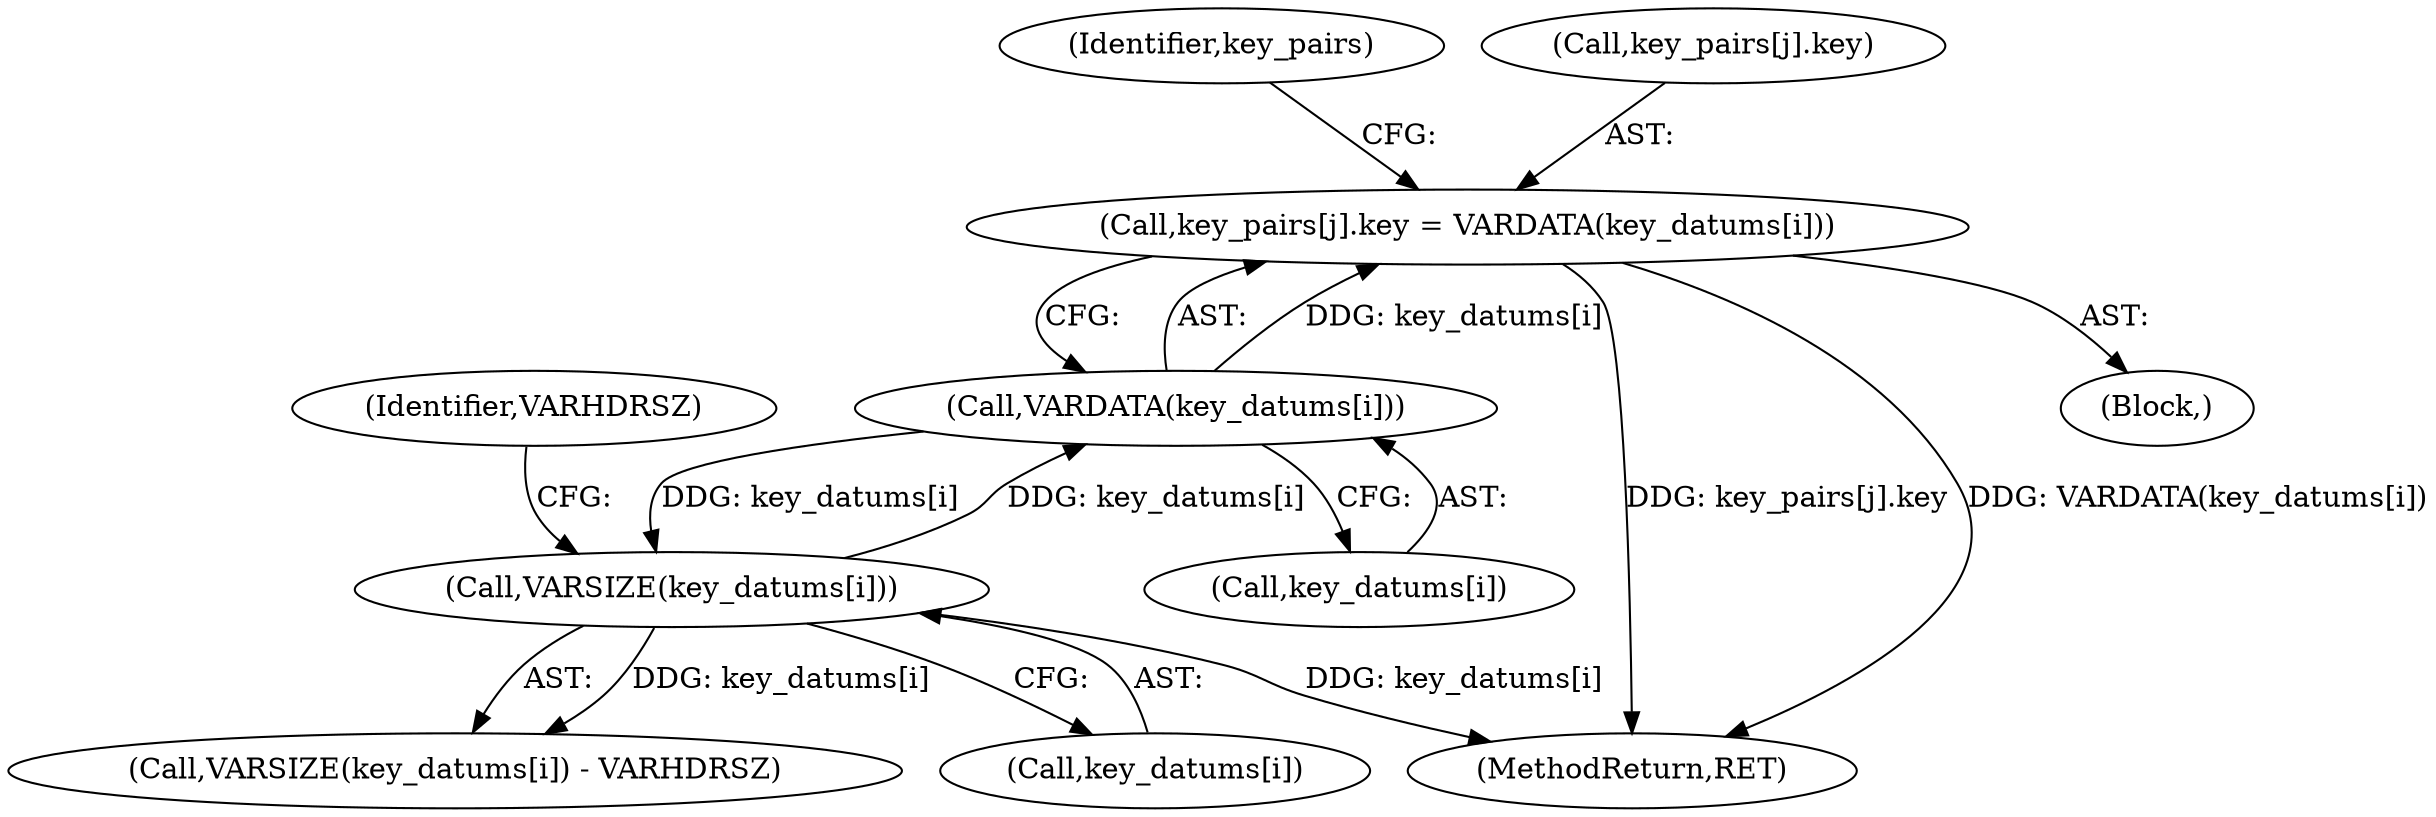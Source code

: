 digraph "0_postgres_31400a673325147e1205326008e32135a78b4d8a_3@array" {
"1000184" [label="(Call,key_pairs[j].key = VARDATA(key_datums[i]))"];
"1000190" [label="(Call,VARDATA(key_datums[i]))"];
"1000201" [label="(Call,VARSIZE(key_datums[i]))"];
"1000197" [label="(Identifier,key_pairs)"];
"1000185" [label="(Call,key_pairs[j].key)"];
"1000201" [label="(Call,VARSIZE(key_datums[i]))"];
"1000184" [label="(Call,key_pairs[j].key = VARDATA(key_datums[i]))"];
"1000200" [label="(Call,VARSIZE(key_datums[i]) - VARHDRSZ)"];
"1000202" [label="(Call,key_datums[i])"];
"1000205" [label="(Identifier,VARHDRSZ)"];
"1000246" [label="(MethodReturn,RET)"];
"1000183" [label="(Block,)"];
"1000191" [label="(Call,key_datums[i])"];
"1000190" [label="(Call,VARDATA(key_datums[i]))"];
"1000184" -> "1000183"  [label="AST: "];
"1000184" -> "1000190"  [label="CFG: "];
"1000185" -> "1000184"  [label="AST: "];
"1000190" -> "1000184"  [label="AST: "];
"1000197" -> "1000184"  [label="CFG: "];
"1000184" -> "1000246"  [label="DDG: key_pairs[j].key"];
"1000184" -> "1000246"  [label="DDG: VARDATA(key_datums[i])"];
"1000190" -> "1000184"  [label="DDG: key_datums[i]"];
"1000190" -> "1000191"  [label="CFG: "];
"1000191" -> "1000190"  [label="AST: "];
"1000201" -> "1000190"  [label="DDG: key_datums[i]"];
"1000190" -> "1000201"  [label="DDG: key_datums[i]"];
"1000201" -> "1000200"  [label="AST: "];
"1000201" -> "1000202"  [label="CFG: "];
"1000202" -> "1000201"  [label="AST: "];
"1000205" -> "1000201"  [label="CFG: "];
"1000201" -> "1000246"  [label="DDG: key_datums[i]"];
"1000201" -> "1000200"  [label="DDG: key_datums[i]"];
}
